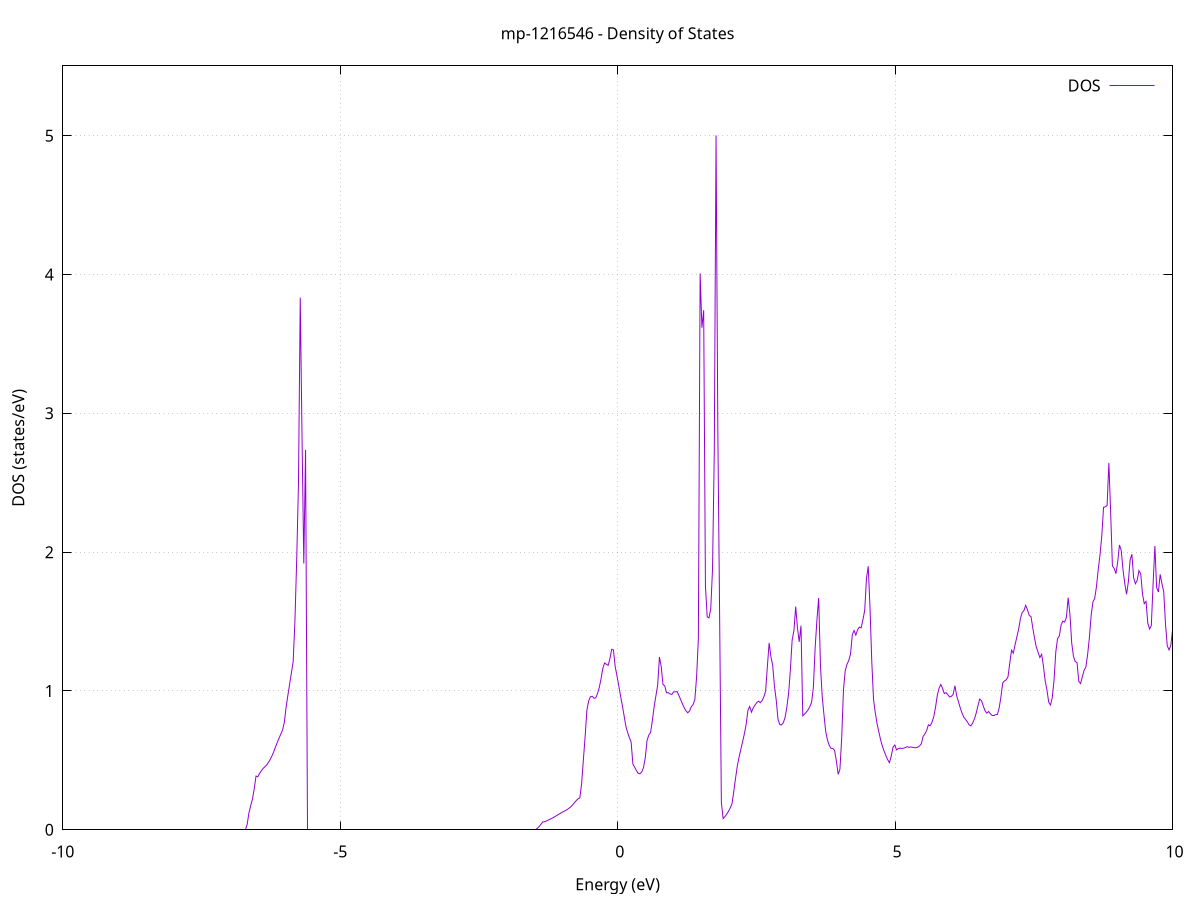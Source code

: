 set title 'mp-1216546 - Density of States'
set xlabel 'Energy (eV)'
set ylabel 'DOS (states/eV)'
set grid
set xrange [-10:10]
set yrange [0:5.503]
set xzeroaxis lt -1
set terminal png size 800,600
set output 'mp-1216546_dos_gnuplot.png'
plot '-' using 1:2 with lines title 'DOS'
-24.949600 0.000000
-24.917800 0.000000
-24.885900 0.000000
-24.854000 0.000000
-24.822100 0.000000
-24.790200 0.000000
-24.758300 0.000000
-24.726400 0.000000
-24.694500 0.000000
-24.662600 0.000000
-24.630800 0.000000
-24.598900 0.000000
-24.567000 0.000000
-24.535100 0.000000
-24.503200 0.000000
-24.471300 0.000000
-24.439400 0.000000
-24.407500 0.000000
-24.375600 0.000000
-24.343700 0.000000
-24.311900 0.000000
-24.280000 0.000000
-24.248100 0.000000
-24.216200 0.000000
-24.184300 0.000000
-24.152400 0.000000
-24.120500 0.000000
-24.088600 0.000000
-24.056700 0.000000
-24.024900 0.000000
-23.993000 0.000000
-23.961100 0.000000
-23.929200 0.000000
-23.897300 0.000000
-23.865400 0.000000
-23.833500 0.000000
-23.801600 0.000000
-23.769700 0.000000
-23.737800 0.000000
-23.706000 0.000000
-23.674100 0.000000
-23.642200 0.000000
-23.610300 0.000000
-23.578400 0.000000
-23.546500 0.000000
-23.514600 0.000000
-23.482700 0.000000
-23.450800 0.000000
-23.419000 0.000000
-23.387100 0.000000
-23.355200 0.000000
-23.323300 0.000000
-23.291400 0.000000
-23.259500 0.000000
-23.227600 0.000000
-23.195700 0.000000
-23.163800 0.000000
-23.131900 0.000000
-23.100100 0.000000
-23.068200 0.000000
-23.036300 0.000000
-23.004400 0.000000
-22.972500 0.000000
-22.940600 0.000000
-22.908700 0.000000
-22.876800 0.000000
-22.844900 0.000000
-22.813100 0.000000
-22.781200 0.000000
-22.749300 0.000000
-22.717400 0.000000
-22.685500 0.000000
-22.653600 0.000000
-22.621700 0.000000
-22.589800 0.000000
-22.557900 0.000000
-22.526000 0.000000
-22.494200 0.000000
-22.462300 0.000000
-22.430400 0.000000
-22.398500 0.000000
-22.366600 0.000000
-22.334700 0.000000
-22.302800 0.000000
-22.270900 0.000000
-22.239000 0.000000
-22.207200 0.000000
-22.175300 0.000000
-22.143400 0.000000
-22.111500 0.000000
-22.079600 0.000000
-22.047700 0.000000
-22.015800 1.313800
-21.983900 6.074300
-21.952000 10.822400
-21.920100 16.029900
-21.888300 7.532800
-21.856400 4.598200
-21.824500 3.439400
-21.792600 3.890700
-21.760700 4.213600
-21.728800 5.696600
-21.696900 9.161100
-21.665000 12.828400
-21.633100 15.102500
-21.601300 9.061700
-21.569400 20.345800
-21.537500 23.112300
-21.505600 21.784000
-21.473700 13.458500
-21.441800 0.000000
-21.409900 0.000000
-21.378000 0.000000
-21.346100 0.000000
-21.314200 0.000000
-21.282400 0.000000
-21.250500 0.000000
-21.218600 0.000000
-21.186700 0.000000
-21.154800 0.000000
-21.122900 0.000000
-21.091000 0.000000
-21.059100 0.000000
-21.027200 0.000000
-20.995400 0.000000
-20.963500 0.000000
-20.931600 0.000000
-20.899700 0.000000
-20.867800 0.000000
-20.835900 0.000000
-20.804000 0.000000
-20.772100 0.000000
-20.740200 0.000000
-20.708300 0.000000
-20.676500 0.000000
-20.644600 0.000000
-20.612700 0.000000
-20.580800 0.000000
-20.548900 0.000000
-20.517000 0.000000
-20.485100 0.000000
-20.453200 0.000000
-20.421300 0.000000
-20.389500 0.000000
-20.357600 0.000000
-20.325700 0.000000
-20.293800 0.000000
-20.261900 0.000000
-20.230000 0.000000
-20.198100 0.000000
-20.166200 0.000000
-20.134300 0.000000
-20.102400 0.000000
-20.070600 0.000000
-20.038700 0.000000
-20.006800 0.000000
-19.974900 0.000000
-19.943000 0.000000
-19.911100 0.000000
-19.879200 0.000000
-19.847300 0.000000
-19.815400 0.000000
-19.783600 0.000000
-19.751700 0.000000
-19.719800 0.000000
-19.687900 0.000000
-19.656000 0.000000
-19.624100 0.000000
-19.592200 0.000000
-19.560300 0.000000
-19.528400 0.000000
-19.496500 0.000000
-19.464700 0.000000
-19.432800 0.000000
-19.400900 0.000000
-19.369000 0.000000
-19.337100 0.000000
-19.305200 0.000000
-19.273300 0.000000
-19.241400 0.000000
-19.209500 0.000000
-19.177700 0.000000
-19.145800 0.000000
-19.113900 0.000000
-19.082000 0.000000
-19.050100 0.000000
-19.018200 0.000000
-18.986300 0.000000
-18.954400 0.000000
-18.922500 0.000000
-18.890600 0.000000
-18.858800 0.000000
-18.826900 0.000000
-18.795000 0.000000
-18.763100 0.000000
-18.731200 0.000000
-18.699300 0.000000
-18.667400 0.000000
-18.635500 0.000000
-18.603600 0.000000
-18.571800 0.000000
-18.539900 0.000000
-18.508000 0.000000
-18.476100 0.000000
-18.444200 0.000000
-18.412300 0.000000
-18.380400 0.000000
-18.348500 0.000000
-18.316600 0.000000
-18.284700 0.000000
-18.252900 0.000000
-18.221000 0.000000
-18.189100 0.000000
-18.157200 0.000000
-18.125300 0.000000
-18.093400 0.000000
-18.061500 0.000000
-18.029600 0.000000
-17.997700 0.000000
-17.965900 0.000000
-17.934000 0.000000
-17.902100 0.000000
-17.870200 0.000000
-17.838300 0.000000
-17.806400 0.000000
-17.774500 0.000000
-17.742600 0.000000
-17.710700 0.000000
-17.678800 0.000000
-17.647000 0.000000
-17.615100 0.000000
-17.583200 0.000000
-17.551300 0.000000
-17.519400 0.000000
-17.487500 0.000000
-17.455600 0.000000
-17.423700 0.000000
-17.391800 0.000000
-17.360000 0.000000
-17.328100 0.000000
-17.296200 0.000000
-17.264300 0.000000
-17.232400 0.000000
-17.200500 0.000000
-17.168600 0.000000
-17.136700 0.000000
-17.104800 0.000000
-17.072900 0.000000
-17.041100 0.000000
-17.009200 0.000000
-16.977300 0.000000
-16.945400 0.000000
-16.913500 0.000000
-16.881600 0.000000
-16.849700 0.000000
-16.817800 0.000000
-16.785900 0.000000
-16.754100 0.000000
-16.722200 0.000000
-16.690300 0.000000
-16.658400 0.000000
-16.626500 0.000000
-16.594600 0.000000
-16.562700 0.000000
-16.530800 0.000000
-16.498900 0.000000
-16.467000 0.000000
-16.435200 0.000000
-16.403300 0.000000
-16.371400 0.000000
-16.339500 0.000000
-16.307600 0.000000
-16.275700 0.000000
-16.243800 0.000000
-16.211900 0.000000
-16.180000 0.000000
-16.148200 0.000000
-16.116300 0.000000
-16.084400 0.000000
-16.052500 0.000000
-16.020600 0.000000
-15.988700 0.000000
-15.956800 0.000000
-15.924900 0.000000
-15.893000 0.000000
-15.861100 0.000000
-15.829300 0.000000
-15.797400 0.000000
-15.765500 0.000000
-15.733600 0.000000
-15.701700 0.000000
-15.669800 0.000000
-15.637900 0.000000
-15.606000 0.000000
-15.574100 0.000000
-15.542300 0.000000
-15.510400 0.000000
-15.478500 0.000000
-15.446600 0.000000
-15.414700 0.000000
-15.382800 0.000000
-15.350900 0.000000
-15.319000 0.000000
-15.287100 0.000000
-15.255200 0.000000
-15.223400 0.000000
-15.191500 0.000000
-15.159600 0.000000
-15.127700 0.000000
-15.095800 0.000000
-15.063900 0.000000
-15.032000 0.000000
-15.000100 0.000000
-14.968200 0.000000
-14.936400 0.000000
-14.904500 0.000000
-14.872600 0.000000
-14.840700 0.000000
-14.808800 0.000000
-14.776900 0.000000
-14.745000 0.000000
-14.713100 0.000000
-14.681200 0.000000
-14.649300 0.000000
-14.617500 0.000000
-14.585600 0.000000
-14.553700 0.000000
-14.521800 0.000000
-14.489900 0.000000
-14.458000 0.000000
-14.426100 0.000000
-14.394200 0.000000
-14.362300 0.000000
-14.330500 0.000000
-14.298600 0.000000
-14.266700 0.000000
-14.234800 0.000000
-14.202900 0.000000
-14.171000 0.000000
-14.139100 0.000000
-14.107200 0.000000
-14.075300 0.000000
-14.043400 0.000000
-14.011600 0.000000
-13.979700 0.000000
-13.947800 0.000000
-13.915900 0.000000
-13.884000 0.000000
-13.852100 0.000000
-13.820200 0.000000
-13.788300 0.000000
-13.756400 0.000000
-13.724600 0.000000
-13.692700 0.000000
-13.660800 0.000000
-13.628900 0.000000
-13.597000 0.000000
-13.565100 0.000000
-13.533200 0.000000
-13.501300 0.000000
-13.469400 0.000000
-13.437500 0.000000
-13.405700 0.000000
-13.373800 0.000000
-13.341900 0.000000
-13.310000 0.000000
-13.278100 0.000000
-13.246200 0.000000
-13.214300 0.000000
-13.182400 0.000000
-13.150500 0.000000
-13.118700 0.000000
-13.086800 0.000000
-13.054900 0.000000
-13.023000 0.000000
-12.991100 0.000000
-12.959200 0.000000
-12.927300 0.000000
-12.895400 0.000000
-12.863500 0.000000
-12.831600 0.000000
-12.799800 0.000000
-12.767900 0.000000
-12.736000 0.000000
-12.704100 0.000000
-12.672200 0.000000
-12.640300 0.000000
-12.608400 0.000000
-12.576500 0.000000
-12.544600 0.000000
-12.512800 0.000000
-12.480900 0.000000
-12.449000 0.000000
-12.417100 0.000000
-12.385200 0.000000
-12.353300 0.000000
-12.321400 0.000000
-12.289500 0.000000
-12.257600 0.000000
-12.225700 0.000000
-12.193900 0.000000
-12.162000 0.000000
-12.130100 0.000000
-12.098200 0.000000
-12.066300 0.000000
-12.034400 0.000000
-12.002500 0.000000
-11.970600 0.000000
-11.938700 0.000000
-11.906900 0.000000
-11.875000 0.000000
-11.843100 0.000000
-11.811200 0.000000
-11.779300 0.000000
-11.747400 0.000000
-11.715500 0.000000
-11.683600 0.000000
-11.651700 0.000000
-11.619800 0.000000
-11.588000 0.000000
-11.556100 0.000000
-11.524200 0.000000
-11.492300 0.000000
-11.460400 0.000000
-11.428500 0.000000
-11.396600 0.000000
-11.364700 0.000000
-11.332800 0.000000
-11.301000 0.000000
-11.269100 0.000000
-11.237200 0.000000
-11.205300 0.000000
-11.173400 0.000000
-11.141500 0.000000
-11.109600 0.000000
-11.077700 0.000000
-11.045800 0.000000
-11.013900 0.000000
-10.982100 0.000000
-10.950200 0.000000
-10.918300 0.000000
-10.886400 0.000000
-10.854500 0.000000
-10.822600 0.000000
-10.790700 0.000000
-10.758800 0.000000
-10.726900 0.000000
-10.695100 0.000000
-10.663200 0.000000
-10.631300 0.000000
-10.599400 0.000000
-10.567500 0.000000
-10.535600 0.000000
-10.503700 0.000000
-10.471800 0.000000
-10.439900 0.000000
-10.408000 0.000000
-10.376200 0.000000
-10.344300 0.000000
-10.312400 0.000000
-10.280500 0.000000
-10.248600 0.000000
-10.216700 0.000000
-10.184800 0.000000
-10.152900 0.000000
-10.121000 0.000000
-10.089200 0.000000
-10.057300 0.000000
-10.025400 0.000000
-9.993500 0.000000
-9.961600 0.000000
-9.929700 0.000000
-9.897800 0.000000
-9.865900 0.000000
-9.834000 0.000000
-9.802100 0.000000
-9.770300 0.000000
-9.738400 0.000000
-9.706500 0.000000
-9.674600 0.000000
-9.642700 0.000000
-9.610800 0.000000
-9.578900 0.000000
-9.547000 0.000000
-9.515100 0.000000
-9.483300 0.000000
-9.451400 0.000000
-9.419500 0.000000
-9.387600 0.000000
-9.355700 0.000000
-9.323800 0.000000
-9.291900 0.000000
-9.260000 0.000000
-9.228100 0.000000
-9.196200 0.000000
-9.164400 0.000000
-9.132500 0.000000
-9.100600 0.000000
-9.068700 0.000000
-9.036800 0.000000
-9.004900 0.000000
-8.973000 0.000000
-8.941100 0.000000
-8.909200 0.000000
-8.877400 0.000000
-8.845500 0.000000
-8.813600 0.000000
-8.781700 0.000000
-8.749800 0.000000
-8.717900 0.000000
-8.686000 0.000000
-8.654100 0.000000
-8.622200 0.000000
-8.590300 0.000000
-8.558500 0.000000
-8.526600 0.000000
-8.494700 0.000000
-8.462800 0.000000
-8.430900 0.000000
-8.399000 0.000000
-8.367100 0.000000
-8.335200 0.000000
-8.303300 0.000000
-8.271500 0.000000
-8.239600 0.000000
-8.207700 0.000000
-8.175800 0.000000
-8.143900 0.000000
-8.112000 0.000000
-8.080100 0.000000
-8.048200 0.000000
-8.016300 0.000000
-7.984400 0.000000
-7.952600 0.000000
-7.920700 0.000000
-7.888800 0.000000
-7.856900 0.000000
-7.825000 0.000000
-7.793100 0.000000
-7.761200 0.000000
-7.729300 0.000000
-7.697400 0.000000
-7.665600 0.000000
-7.633700 0.000000
-7.601800 0.000000
-7.569900 0.000000
-7.538000 0.000000
-7.506100 0.000000
-7.474200 0.000000
-7.442300 0.000000
-7.410400 0.000000
-7.378500 0.000000
-7.346700 0.000000
-7.314800 0.000000
-7.282900 0.000000
-7.251000 0.000000
-7.219100 0.000000
-7.187200 0.000000
-7.155300 0.000000
-7.123400 0.000000
-7.091500 0.000000
-7.059700 0.000000
-7.027800 0.000000
-6.995900 0.000000
-6.964000 0.000000
-6.932100 0.000000
-6.900200 0.000000
-6.868300 0.000000
-6.836400 0.000000
-6.804500 0.000000
-6.772600 0.000000
-6.740800 0.000000
-6.708900 0.000000
-6.677000 0.038800
-6.645100 0.121200
-6.613200 0.174500
-6.581300 0.221700
-6.549400 0.296700
-6.517500 0.387200
-6.485600 0.381500
-6.453800 0.406100
-6.421900 0.425000
-6.390000 0.442000
-6.358100 0.454000
-6.326200 0.466100
-6.294300 0.485400
-6.262400 0.505700
-6.230500 0.532100
-6.198600 0.561900
-6.166700 0.596600
-6.134900 0.628700
-6.103000 0.659400
-6.071100 0.688800
-6.039200 0.718100
-6.007300 0.773100
-5.975400 0.882900
-5.943500 0.968300
-5.911600 1.049900
-5.879700 1.130800
-5.847900 1.211600
-5.816000 1.507300
-5.784100 1.949700
-5.752200 2.497700
-5.720300 3.833500
-5.688400 2.833300
-5.656500 1.918400
-5.624600 2.736100
-5.592700 0.000000
-5.560800 0.000000
-5.529000 0.000000
-5.497100 0.000000
-5.465200 0.000000
-5.433300 0.000000
-5.401400 0.000000
-5.369500 0.000000
-5.337600 0.000000
-5.305700 0.000000
-5.273800 0.000000
-5.242000 0.000000
-5.210100 0.000000
-5.178200 0.000000
-5.146300 0.000000
-5.114400 0.000000
-5.082500 0.000000
-5.050600 0.000000
-5.018700 0.000000
-4.986800 0.000000
-4.954900 0.000000
-4.923100 0.000000
-4.891200 0.000000
-4.859300 0.000000
-4.827400 0.000000
-4.795500 0.000000
-4.763600 0.000000
-4.731700 0.000000
-4.699800 0.000000
-4.667900 0.000000
-4.636100 0.000000
-4.604200 0.000000
-4.572300 0.000000
-4.540400 0.000000
-4.508500 0.000000
-4.476600 0.000000
-4.444700 0.000000
-4.412800 0.000000
-4.380900 0.000000
-4.349000 0.000000
-4.317200 0.000000
-4.285300 0.000000
-4.253400 0.000000
-4.221500 0.000000
-4.189600 0.000000
-4.157700 0.000000
-4.125800 0.000000
-4.093900 0.000000
-4.062000 0.000000
-4.030200 0.000000
-3.998300 0.000000
-3.966400 0.000000
-3.934500 0.000000
-3.902600 0.000000
-3.870700 0.000000
-3.838800 0.000000
-3.806900 0.000000
-3.775000 0.000000
-3.743100 0.000000
-3.711300 0.000000
-3.679400 0.000000
-3.647500 0.000000
-3.615600 0.000000
-3.583700 0.000000
-3.551800 0.000000
-3.519900 0.000000
-3.488000 0.000000
-3.456100 0.000000
-3.424300 0.000000
-3.392400 0.000000
-3.360500 0.000000
-3.328600 0.000000
-3.296700 0.000000
-3.264800 0.000000
-3.232900 0.000000
-3.201000 0.000000
-3.169100 0.000000
-3.137200 0.000000
-3.105400 0.000000
-3.073500 0.000000
-3.041600 0.000000
-3.009700 0.000000
-2.977800 0.000000
-2.945900 0.000000
-2.914000 0.000000
-2.882100 0.000000
-2.850200 0.000000
-2.818400 0.000000
-2.786500 0.000000
-2.754600 0.000000
-2.722700 0.000000
-2.690800 0.000000
-2.658900 0.000000
-2.627000 0.000000
-2.595100 0.000000
-2.563200 0.000000
-2.531300 0.000000
-2.499500 0.000000
-2.467600 0.000000
-2.435700 0.000000
-2.403800 0.000000
-2.371900 0.000000
-2.340000 0.000000
-2.308100 0.000000
-2.276200 0.000000
-2.244300 0.000000
-2.212500 0.000000
-2.180600 0.000000
-2.148700 0.000000
-2.116800 0.000000
-2.084900 0.000000
-2.053000 0.000000
-2.021100 0.000000
-1.989200 0.000000
-1.957300 0.000000
-1.925400 0.000000
-1.893600 0.000000
-1.861700 0.000000
-1.829800 0.000000
-1.797900 0.000000
-1.766000 0.000000
-1.734100 0.000000
-1.702200 0.000000
-1.670300 0.000000
-1.638400 0.000000
-1.606600 0.000000
-1.574700 0.000000
-1.542800 0.000000
-1.510900 0.000000
-1.479000 0.001900
-1.447100 0.010500
-1.415200 0.023300
-1.383300 0.038900
-1.351400 0.056200
-1.319500 0.057900
-1.287700 0.062400
-1.255800 0.068700
-1.223900 0.074800
-1.192000 0.081200
-1.160100 0.088300
-1.128200 0.095600
-1.096300 0.103300
-1.064400 0.111000
-1.032500 0.118800
-1.000700 0.125900
-0.968800 0.132500
-0.936900 0.139200
-0.905000 0.147000
-0.873100 0.156500
-0.841200 0.167100
-0.809300 0.180400
-0.777400 0.195900
-0.745500 0.210700
-0.713600 0.222600
-0.681800 0.229800
-0.649900 0.330000
-0.618000 0.502600
-0.586100 0.670700
-0.554200 0.861600
-0.522300 0.928400
-0.490400 0.958200
-0.458500 0.961500
-0.426600 0.947300
-0.394800 0.949900
-0.362900 0.981100
-0.331000 1.025600
-0.299100 1.087700
-0.267200 1.163100
-0.235300 1.201600
-0.203400 1.192100
-0.171500 1.184200
-0.139600 1.231900
-0.107700 1.299700
-0.075900 1.295800
-0.044000 1.175500
-0.012100 1.108700
0.019800 1.038200
0.051700 0.965700
0.083600 0.897700
0.115500 0.823300
0.147400 0.747500
0.179300 0.700900
0.211100 0.664200
0.243000 0.631500
0.274900 0.472100
0.306800 0.450600
0.338700 0.426500
0.370600 0.405500
0.402500 0.404000
0.434400 0.417700
0.466300 0.448300
0.498200 0.520100
0.530000 0.644200
0.561900 0.682700
0.593800 0.701200
0.625700 0.786900
0.657600 0.885600
0.689500 0.964400
0.721400 1.042300
0.753300 1.244500
0.785200 1.175800
0.817000 1.045500
0.848900 1.036900
0.880800 0.986100
0.912700 0.987800
0.944600 0.978500
0.976500 0.974700
1.008400 0.993600
1.040300 0.993700
1.072200 0.995900
1.104100 0.966300
1.135900 0.937700
1.167800 0.907100
1.199700 0.879100
1.231600 0.856600
1.263500 0.842800
1.295400 0.854900
1.327300 0.887000
1.359200 0.901500
1.391100 0.938000
1.422900 1.100500
1.454800 1.377500
1.486700 4.008100
1.518600 3.616500
1.550500 3.742900
1.582400 1.754300
1.614300 1.533700
1.646200 1.527200
1.678100 1.592400
1.710000 1.876500
1.741800 2.720800
1.773700 5.002300
1.805600 2.880500
1.837500 1.565300
1.869400 0.196400
1.901300 0.080600
1.933200 0.095000
1.965100 0.112000
1.997000 0.132800
2.028800 0.157300
2.060700 0.186800
2.092600 0.274200
2.124500 0.370000
2.156400 0.458200
2.188300 0.523900
2.220200 0.579500
2.252100 0.634200
2.284000 0.691500
2.315900 0.758900
2.347700 0.859600
2.379600 0.888300
2.411500 0.847200
2.443400 0.878200
2.475300 0.898100
2.507200 0.916200
2.539100 0.926600
2.571000 0.914700
2.602900 0.930100
2.634700 0.956300
2.666600 0.999000
2.698500 1.176500
2.730400 1.346100
2.762300 1.247100
2.794200 1.185600
2.826100 1.034700
2.858000 0.934600
2.889900 0.797100
2.921800 0.757400
2.953600 0.755300
2.985500 0.771100
3.017400 0.809000
3.049300 0.882900
3.081200 0.982200
3.113100 1.152400
3.145000 1.367600
3.176900 1.433800
3.208800 1.607500
3.240600 1.455600
3.272500 1.354200
3.304400 1.470100
3.336300 0.821300
3.368200 0.833500
3.400100 0.847200
3.432000 0.863800
3.463900 0.888000
3.495800 0.918600
3.527700 1.026700
3.559500 1.309800
3.591400 1.510100
3.623300 1.669600
3.655200 1.183600
3.687100 0.959000
3.719000 0.826000
3.750900 0.705700
3.782800 0.643400
3.814700 0.606800
3.846500 0.586700
3.878400 0.586100
3.910300 0.571600
3.942200 0.495000
3.974100 0.400000
4.006000 0.435900
4.037900 0.659800
4.069800 1.007900
4.101700 1.146000
4.133600 1.191800
4.165400 1.219900
4.197300 1.266400
4.229200 1.405700
4.261100 1.435700
4.293000 1.402300
4.324900 1.441500
4.356800 1.460600
4.388700 1.454700
4.420600 1.513300
4.452400 1.578800
4.484300 1.808400
4.516200 1.898500
4.548100 1.600900
4.580000 1.214200
4.611900 0.938000
4.643800 0.842600
4.675700 0.763900
4.707600 0.704700
4.739500 0.647700
4.771300 0.601600
4.803200 0.565900
4.835100 0.533100
4.867000 0.504700
4.898900 0.483300
4.930800 0.530900
4.962700 0.594300
4.994600 0.610300
5.026500 0.575500
5.058300 0.584800
5.090200 0.587800
5.122100 0.586300
5.154000 0.587600
5.185900 0.592600
5.217800 0.598800
5.249700 0.593900
5.281600 0.596800
5.313500 0.594500
5.345400 0.590700
5.377200 0.591400
5.409100 0.595300
5.441000 0.603800
5.472900 0.619200
5.504800 0.672300
5.536700 0.689900
5.568600 0.714600
5.600500 0.756000
5.632400 0.750000
5.664200 0.773600
5.696100 0.812600
5.728000 0.879200
5.759900 0.966100
5.791800 1.017800
5.823700 1.047000
5.855600 1.019000
5.887500 0.981300
5.919400 0.987600
5.951300 0.972900
5.983100 0.956400
6.015000 0.961100
6.046900 0.976100
6.078800 1.037500
6.110700 0.964200
6.142600 0.922400
6.174500 0.878500
6.206400 0.840400
6.238300 0.811500
6.270100 0.795000
6.302000 0.777700
6.333900 0.756300
6.365800 0.748300
6.397700 0.768900
6.429600 0.798100
6.461500 0.839400
6.493400 0.892800
6.525300 0.941800
6.557200 0.930100
6.589000 0.893300
6.620900 0.857700
6.652800 0.839900
6.684700 0.852300
6.716600 0.836200
6.748500 0.823600
6.780400 0.822800
6.812300 0.829100
6.844200 0.831500
6.876000 0.877400
6.907900 0.957500
6.939800 1.058100
6.971700 1.072000
7.003600 1.080300
7.035500 1.102600
7.067400 1.201000
7.099300 1.293700
7.131200 1.272400
7.163100 1.333100
7.194900 1.389000
7.226800 1.444200
7.258700 1.520500
7.290600 1.565100
7.322500 1.579200
7.354400 1.616300
7.386300 1.584400
7.418200 1.544200
7.450100 1.535100
7.481900 1.454400
7.513800 1.379800
7.545700 1.316100
7.577600 1.277700
7.609500 1.240900
7.641400 1.263700
7.673300 1.180800
7.705200 1.073200
7.737100 1.007100
7.769000 0.919500
7.800800 0.898400
7.832700 0.951500
7.864600 1.075900
7.896500 1.280600
7.928400 1.377200
7.960300 1.395900
7.992200 1.475400
8.024100 1.503300
8.056000 1.496600
8.087800 1.530400
8.119700 1.671500
8.151600 1.552300
8.183500 1.344800
8.215400 1.249100
8.247300 1.211800
8.279200 1.205200
8.311100 1.068800
8.343000 1.053100
8.374900 1.101600
8.406700 1.148700
8.438600 1.172600
8.470500 1.263000
8.502400 1.385500
8.534300 1.546300
8.566200 1.641600
8.598100 1.667000
8.630000 1.752600
8.661900 1.876500
8.693700 1.980500
8.725600 2.118200
8.757500 2.323100
8.789400 2.326500
8.821300 2.337000
8.853200 2.642800
8.885100 2.290000
8.917000 1.900900
8.948900 1.882500
8.980800 1.845300
9.012600 1.930800
9.044500 2.051500
9.076400 2.011600
9.108300 1.871300
9.140200 1.773200
9.172100 1.696700
9.204000 1.784900
9.235900 1.943300
9.267800 1.985200
9.299600 1.814800
9.331500 1.772400
9.363400 1.796300
9.395300 1.866700
9.427200 1.843700
9.459100 1.698900
9.491000 1.628800
9.522900 1.645100
9.554800 1.488200
9.586700 1.445800
9.618500 1.471500
9.650400 1.771100
9.682300 2.044500
9.714200 1.745000
9.746100 1.712900
9.778000 1.839900
9.809900 1.772000
9.841800 1.715000
9.873700 1.482300
9.905500 1.326100
9.937400 1.295600
9.969300 1.327700
10.001200 1.441600
10.033100 1.420500
10.065000 1.355900
10.096900 1.298200
10.128800 1.400400
10.160700 1.433200
10.192600 1.447600
10.224400 1.482800
10.256300 1.664300
10.288200 1.871300
10.320100 2.117400
10.352000 2.586100
10.383900 1.945100
10.415800 2.047900
10.447700 1.483200
10.479600 1.467900
10.511400 1.547800
10.543300 1.643500
10.575200 1.658400
10.607100 1.611300
10.639000 1.503900
10.670900 1.413600
10.702800 1.345200
10.734700 1.270800
10.766600 1.238900
10.798500 1.329900
10.830300 1.518600
10.862200 1.580300
10.894100 1.790700
10.926000 1.759800
10.957900 1.694600
10.989800 1.731900
11.021700 1.628000
11.053600 1.565500
11.085500 1.549900
11.117300 1.553700
11.149200 1.619500
11.181100 1.689400
11.213000 1.740000
11.244900 1.754800
11.276800 1.725800
11.308700 1.657500
11.340600 1.796600
11.372500 1.550400
11.404400 1.446800
11.436200 1.332100
11.468100 1.257500
11.500000 1.250400
11.531900 1.257600
11.563800 1.252800
11.595700 1.321800
11.627600 1.257800
11.659500 1.291400
11.691400 1.278900
11.723200 1.247900
11.755100 1.251600
11.787000 1.303700
11.818900 1.265400
11.850800 1.162100
11.882700 1.000200
11.914600 0.792000
11.946500 0.665800
11.978400 0.573000
12.010300 0.498500
12.042100 0.441100
12.074000 0.402600
12.105900 0.389800
12.137800 0.382200
12.169700 0.383000
12.201600 0.403200
12.233500 0.442400
12.265400 0.505700
12.297300 0.587000
12.329100 0.688000
12.361000 0.801400
12.392900 0.922000
12.424800 0.969200
12.456700 0.963000
12.488600 0.968700
12.520500 0.949700
12.552400 0.920200
12.584300 0.925300
12.616200 0.922300
12.648000 0.920100
12.679900 0.919600
12.711800 0.915200
12.743700 0.927500
12.775600 0.928800
12.807500 0.872100
12.839400 0.816500
12.871300 0.765500
12.903200 0.723700
12.935000 0.695100
12.966900 0.662900
12.998800 0.626400
13.030700 0.578400
13.062600 0.574800
13.094500 0.499300
13.126400 0.439100
13.158300 0.395000
13.190200 0.319900
13.222100 0.284600
13.253900 0.253700
13.285800 0.240400
13.317700 0.218800
13.349600 0.198300
13.381500 0.178300
13.413400 0.158800
13.445300 0.139700
13.477200 0.121100
13.509100 0.106100
13.540900 0.097300
13.572800 0.092000
13.604700 0.088300
13.636600 0.091100
13.668500 0.105700
13.700400 0.120500
13.732300 0.138200
13.764200 0.153800
13.796100 0.179200
13.828000 0.287600
13.859800 0.342400
13.891700 0.439200
13.923600 0.462800
13.955500 0.531200
13.987400 0.614500
14.019300 0.660200
14.051200 0.731400
14.083100 0.815900
14.115000 0.888400
14.146800 0.970900
14.178700 1.077100
14.210600 1.369800
14.242500 1.373900
14.274400 1.433400
14.306300 1.574600
14.338200 1.415500
14.370100 1.289900
14.402000 1.245300
14.433900 1.205100
14.465700 1.150000
14.497600 1.102600
14.529500 0.924400
14.561400 0.790500
14.593300 0.709200
14.625200 0.640400
14.657100 0.590800
14.689000 0.583900
14.720900 0.642300
14.752700 0.782400
14.784600 0.919500
14.816500 0.978800
14.848400 1.020400
14.880300 1.118000
14.912200 1.236300
14.944100 1.277100
14.976000 1.311000
15.007900 1.331600
15.039800 1.355300
15.071600 1.423900
15.103500 1.451200
15.135400 1.521700
15.167300 1.627300
15.199200 1.729200
15.231100 1.806600
15.263000 1.583000
15.294900 1.351300
15.326800 1.259500
15.358600 1.143900
15.390500 1.099800
15.422400 1.017400
15.454300 0.944900
15.486200 1.014100
15.518100 0.971800
15.550000 0.962000
15.581900 0.946900
15.613800 0.968000
15.645700 0.971700
15.677500 0.980100
15.709400 1.013600
15.741300 0.987800
15.773200 0.957400
15.805100 0.960300
15.837000 0.949000
15.868900 0.962300
15.900800 0.948700
15.932700 0.997400
15.964500 1.010900
15.996400 1.067900
16.028300 1.135000
16.060200 1.167300
16.092100 1.329000
16.124000 1.347900
16.155900 1.461400
16.187800 1.556300
16.219700 1.773300
16.251600 1.606700
16.283400 1.566100
16.315300 1.460500
16.347200 1.349400
16.379100 1.302700
16.411000 1.256400
16.442900 1.227400
16.474800 1.216200
16.506700 1.180500
16.538600 1.185100
16.570400 1.206900
16.602300 1.221100
16.634200 1.202000
16.666100 1.213700
16.698000 1.193500
16.729900 1.196700
16.761800 1.209200
16.793700 1.199700
16.825600 1.221800
16.857500 1.214800
16.889300 1.102300
16.921200 1.001500
16.953100 0.913200
16.985000 0.885400
17.016900 0.901600
17.048800 0.929700
17.080700 0.966600
17.112600 0.977000
17.144500 0.982900
17.176400 0.991400
17.208200 0.982300
17.240100 1.013500
17.272000 1.043900
17.303900 1.141400
17.335800 1.234500
17.367700 1.311500
17.399600 1.406800
17.431500 1.490700
17.463400 1.408900
17.495200 1.332200
17.527100 1.346700
17.559000 1.323800
17.590900 1.261200
17.622800 1.247700
17.654700 1.231500
17.686600 1.136300
17.718500 1.087600
17.750400 1.060900
17.782300 1.016500
17.814100 0.990700
17.846000 0.959600
17.877900 0.964500
17.909800 1.004200
17.941700 1.086600
17.973600 1.373000
18.005500 1.766300
18.037400 1.483200
18.069300 1.406400
18.101100 1.402100
18.133000 1.395000
18.164900 1.388200
18.196800 1.351500
18.228700 1.230300
18.260600 1.171400
18.292500 1.100200
18.324400 1.059100
18.356300 1.022000
18.388200 1.019500
18.420000 1.023500
18.451900 0.973100
18.483800 0.873500
18.515700 0.770800
18.547600 0.724700
18.579500 0.683300
18.611400 0.664400
18.643300 0.615200
18.675200 0.577500
18.707000 0.553300
18.738900 0.531400
18.770800 0.519800
18.802700 0.499300
18.834600 0.452900
18.866500 0.393500
18.898400 0.356000
18.930300 0.339200
18.962200 0.330000
18.994100 0.324900
19.025900 0.322900
19.057800 0.324000
19.089700 0.328300
19.121600 0.332900
19.153500 0.339500
19.185400 0.348800
19.217300 0.361900
19.249200 0.376100
19.281100 0.391400
19.312900 0.407900
19.344800 0.427800
19.376700 0.452100
19.408600 0.504200
19.440500 0.604000
19.472400 0.711800
19.504300 0.655600
19.536200 0.684300
19.568100 0.700100
19.600000 0.674200
19.631800 0.625100
19.663700 0.611300
19.695600 0.609400
19.727500 0.641200
19.759400 0.627100
19.791300 0.644900
19.823200 0.665300
19.855100 0.693500
19.887000 0.735200
19.918800 0.787000
19.950700 0.842900
19.982600 0.891500
20.014500 0.929300
20.046400 0.958800
20.078300 0.975000
20.110200 1.003700
20.142100 0.995900
20.174000 0.980700
20.205900 0.972000
20.237700 0.972300
20.269600 0.975000
20.301500 1.002000
20.333400 0.955900
20.365300 0.982700
20.397200 1.037000
20.429100 1.108800
20.461000 1.201400
20.492900 1.337000
20.524700 1.477300
20.556600 1.589200
20.588500 1.658100
20.620400 1.699400
20.652300 1.713200
20.684200 1.684600
20.716100 1.666500
20.748000 1.652800
20.779900 1.585600
20.811800 1.568400
20.843600 1.622700
20.875500 1.926500
20.907400 1.851400
20.939300 1.823200
20.971200 1.686600
21.003100 1.555300
21.035000 1.421300
21.066900 1.308900
21.098800 1.251500
21.130600 1.234900
21.162500 1.198100
21.194400 1.186300
21.226300 1.184100
21.258200 1.134100
21.290100 1.122600
21.322000 1.115700
21.353900 1.119800
21.385800 1.111400
21.417700 1.058200
21.449500 1.013400
21.481400 0.988400
21.513300 0.979100
21.545200 0.982300
21.577100 0.986200
21.609000 0.999900
21.640900 1.053100
21.672800 1.124800
21.704700 1.160000
21.736500 1.223300
21.768400 1.298600
21.800300 1.360300
21.832200 1.422200
21.864100 1.538700
21.896000 1.604600
21.927900 1.791900
21.959800 1.752200
21.991700 1.545100
22.023600 1.350600
22.055400 1.178900
22.087300 1.002000
22.119200 0.914200
22.151100 0.875200
22.183000 0.955300
22.214900 1.030100
22.246800 1.220700
22.278700 1.338200
22.310600 1.387300
22.342400 1.384200
22.374300 1.288300
22.406200 1.306200
22.438100 1.302300
22.470000 1.275500
22.501900 1.271600
22.533800 1.208300
22.565700 1.128800
22.597600 1.046500
22.629500 1.015100
22.661300 0.960800
22.693200 0.902300
22.725100 0.887600
22.757000 0.978300
22.788900 0.971900
22.820800 1.024100
22.852700 1.065400
22.884600 1.108000
22.916500 1.145100
22.948300 1.175700
22.980200 1.081100
23.012100 0.994200
23.044000 1.014500
23.075900 1.050800
23.107800 1.083800
23.139700 1.101500
23.171600 1.096500
23.203500 1.092100
23.235400 1.108000
23.267200 1.147200
23.299100 1.164300
23.331000 1.149700
23.362900 1.127700
23.394800 1.108400
23.426700 1.162600
23.458600 1.109400
23.490500 1.038900
23.522400 1.013000
23.554200 0.985100
23.586100 1.005500
23.618000 1.053800
23.649900 1.130700
23.681800 1.209100
23.713700 1.292700
23.745600 1.391300
23.777500 1.498900
23.809400 1.603200
23.841300 1.538100
23.873100 1.520700
23.905000 1.513600
23.936900 1.432600
23.968800 1.305300
24.000700 1.274200
24.032600 1.261400
24.064500 1.254600
24.096400 1.222900
24.128300 1.211000
24.160100 1.156200
24.192000 1.081700
24.223900 1.064700
24.255800 1.045100
24.287700 1.031700
24.319600 1.016200
24.351500 1.018500
24.383400 1.058400
24.415300 1.246100
24.447200 1.509400
24.479000 1.630800
24.510900 1.564800
24.542800 1.489200
24.574700 1.470000
24.606600 1.362700
24.638500 1.339500
24.670400 1.351900
24.702300 1.219800
24.734200 1.198900
24.766000 1.164100
24.797900 1.196600
24.829800 1.100600
24.861700 1.018800
24.893600 0.968600
24.925500 0.940200
24.957400 0.916400
24.989300 0.900100
25.021200 0.905900
25.053100 1.008300
25.084900 1.241400
25.116800 1.307700
25.148700 1.253900
25.180600 1.247200
25.212500 1.305000
25.244400 1.376600
25.276300 1.415500
25.308200 1.412600
25.340100 1.391400
25.371900 1.254700
25.403800 1.083500
25.435700 0.957600
25.467600 0.857800
25.499500 0.783700
25.531400 0.706200
25.563300 0.622200
25.595200 0.548700
25.627100 0.498300
25.659000 0.471300
25.690800 0.482000
25.722700 0.514700
25.754600 0.558000
25.786500 0.629000
25.818400 0.721900
25.850300 0.888500
25.882200 0.893500
25.914100 0.911000
25.946000 0.944600
25.977800 0.986900
26.009700 1.027600
26.041600 1.191300
26.073500 1.330400
26.105400 1.432500
26.137300 1.433800
26.169200 1.384500
26.201100 1.358200
26.233000 1.255500
26.264900 1.156200
26.296700 1.083400
26.328600 1.021900
26.360500 0.958400
26.392400 0.906300
26.424300 0.872400
26.456200 0.852200
26.488100 0.843200
26.520000 0.842400
26.551900 0.857000
26.583700 0.845600
26.615600 0.833300
26.647500 0.831200
26.679400 0.853000
26.711300 0.889000
26.743200 0.969400
26.775100 1.016800
26.807000 1.060700
26.838900 1.098300
26.870800 1.143600
26.902600 1.245800
26.934500 1.378200
26.966400 1.513800
26.998300 1.602700
27.030200 1.675300
27.062100 1.721800
27.094000 1.759300
27.125900 1.816400
27.157800 2.028000
27.189600 1.930000
27.221500 1.730200
27.253400 1.572200
27.285300 1.605800
27.317200 1.583100
27.349100 1.301400
27.381000 1.187200
27.412900 1.107800
27.444800 1.061400
27.476700 1.037100
27.508500 0.996800
27.540400 1.012900
27.572300 1.064900
27.604200 1.101300
27.636100 1.165000
27.668000 1.268700
27.699900 1.335400
27.731800 1.445500
27.763700 1.573400
27.795500 1.700300
27.827400 1.864200
27.859300 1.817000
27.891200 1.764300
27.923100 1.670900
27.955000 1.749500
27.986900 1.850700
28.018800 1.595200
28.050700 1.484700
28.082600 1.329200
28.114400 1.237800
28.146300 1.146100
28.178200 1.072000
28.210100 1.029000
28.242000 1.026000
28.273900 1.057800
28.305800 1.125400
28.337700 1.208100
28.369600 1.326000
28.401400 1.436200
28.433300 1.367500
28.465200 1.390500
28.497100 1.427600
28.529000 1.472200
28.560900 1.521400
28.592800 1.656100
28.624700 1.792600
28.656600 1.927900
28.688500 2.016900
28.720300 2.104600
28.752200 2.164000
28.784100 2.101500
28.816000 2.008800
28.847900 1.811700
28.879800 1.736000
28.911700 1.626400
28.943600 1.591700
28.975500 1.590000
29.007300 1.660700
29.039200 1.657900
29.071100 1.628300
29.103000 1.637100
29.134900 1.614000
29.166800 1.578600
29.198700 1.569100
29.230600 1.597100
29.262500 1.502500
29.294400 1.486100
29.326200 1.459800
29.358100 1.440600
29.390000 1.440900
29.421900 1.661100
29.453800 1.414600
29.485700 1.330000
29.517600 1.264500
29.549500 1.261800
29.581400 1.212200
29.613200 1.174100
29.645100 1.143500
29.677000 1.144500
29.708900 1.147400
29.740800 1.069600
29.772700 1.129000
29.804600 1.190700
29.836500 1.258800
29.868400 1.346700
29.900300 1.435900
29.932100 1.452000
29.964000 1.521800
29.995900 1.648400
30.027800 1.789700
30.059700 1.932500
30.091600 2.009700
30.123500 1.927500
30.155400 1.740000
30.187300 1.589700
30.219100 1.436200
30.251000 1.364500
30.282900 1.368500
30.314800 1.452200
30.346700 1.406200
30.378600 1.365000
30.410500 1.341800
30.442400 1.389700
30.474300 1.385800
30.506200 1.383100
30.538000 1.384400
30.569900 1.334700
30.601800 1.296500
30.633700 1.306000
30.665600 1.385800
30.697500 1.355300
30.729400 1.319500
30.761300 1.308200
30.793200 1.274000
30.825000 1.243300
30.856900 1.247300
30.888800 1.269500
30.920700 1.318600
30.952600 1.409400
30.984500 1.475600
31.016400 1.574700
31.048300 1.607500
31.080200 1.591200
31.112100 1.491200
31.143900 1.427800
31.175800 1.387000
31.207700 1.372000
31.239600 1.370700
31.271500 1.351300
31.303400 1.355100
31.335300 1.329800
31.367200 1.300500
31.399100 1.217500
31.430900 1.120200
31.462800 1.056700
31.494700 1.019000
31.526600 0.981200
31.558500 0.948200
31.590400 0.920600
31.622300 0.909700
31.654200 0.914600
31.686100 0.903700
31.718000 0.856600
31.749800 0.828400
31.781700 0.820100
31.813600 0.822000
31.845500 0.839900
31.877400 0.886400
31.909300 0.985400
31.941200 1.061100
31.973100 1.088900
32.005000 1.160700
32.036800 1.231800
32.068700 1.228900
32.100600 1.236700
32.132500 1.239800
32.164400 1.182300
32.196300 1.138900
32.228200 1.128800
32.260100 1.126600
32.292000 1.117600
32.323900 1.106600
32.355700 1.106800
32.387600 1.080200
32.419500 1.072700
32.451400 1.075500
32.483300 1.057400
32.515200 1.069400
32.547100 1.137700
32.579000 1.142500
32.610900 1.099400
32.642700 1.087300
32.674600 1.101200
32.706500 1.145300
32.738400 1.162600
32.770300 1.163600
32.802200 1.210000
32.834100 1.262700
32.866000 1.253400
32.897900 1.239200
32.929800 1.284600
32.961600 1.250900
32.993500 1.186900
33.025400 1.184700
33.057300 1.181400
33.089200 1.156200
33.121100 1.183700
33.153000 1.164900
33.184900 1.160000
33.216800 1.168100
33.248600 1.186200
33.280500 1.225000
33.312400 1.377200
33.344300 1.342700
33.376200 1.415600
33.408100 1.553600
33.440000 1.676000
33.471900 1.703300
33.503800 1.781500
33.535700 1.871000
33.567500 1.832600
33.599400 1.863700
33.631300 1.745800
33.663200 1.689900
33.695100 1.686800
33.727000 1.690700
33.758900 1.707900
33.790800 1.774000
33.822700 1.798200
33.854500 1.807000
33.886400 1.739600
33.918300 1.634300
33.950200 1.553900
33.982100 1.530100
34.014000 1.482200
34.045900 1.472100
34.077800 1.428400
34.109700 1.410600
34.141600 1.242900
34.173400 1.126000
34.205300 1.050100
34.237200 1.002300
34.269100 0.974400
34.301000 0.957900
34.332900 0.946000
34.364800 0.938200
34.396700 0.939000
34.428600 0.934100
34.460400 0.921600
34.492300 0.899400
34.524200 0.863200
34.556100 0.825100
34.588000 0.789900
34.619900 0.758600
34.651800 0.745200
34.683700 0.728500
34.715600 0.713800
34.747500 0.705400
34.779300 0.704100
34.811200 0.718800
34.843100 0.729600
34.875000 0.727600
34.906900 0.696900
34.938800 0.615000
34.970700 0.531000
35.002600 0.486800
35.034500 0.460600
35.066300 0.432100
35.098200 0.410300
35.130100 0.410800
35.162000 0.411700
35.193900 0.406100
35.225800 0.385500
35.257700 0.332300
35.289600 0.281900
35.321500 0.240500
35.353400 0.203600
35.385200 0.172300
35.417100 0.139500
35.449000 0.101100
35.480900 0.068600
35.512800 0.042100
35.544700 0.023100
35.576600 0.018400
35.608500 0.014500
35.640400 0.011000
35.672200 0.008100
35.704100 0.005800
35.736000 0.004100
35.767900 0.002900
35.799800 0.001900
35.831700 0.001100
35.863600 0.000500
35.895500 0.000100
35.927400 0.000000
35.959300 0.000000
35.991100 0.000000
36.023000 0.000000
36.054900 0.000000
36.086800 0.000000
36.118700 0.000000
36.150600 0.000000
36.182500 0.000000
36.214400 0.000000
36.246300 0.000000
36.278100 0.000000
36.310000 0.000000
36.341900 0.000000
36.373800 0.000000
36.405700 0.000000
36.437600 0.000000
36.469500 0.000000
36.501400 0.000000
36.533300 0.000000
36.565200 0.000000
36.597000 0.000000
36.628900 0.000000
36.660800 0.000000
36.692700 0.000000
36.724600 0.000000
36.756500 0.000000
36.788400 0.000000
36.820300 0.000000
36.852200 0.000000
36.884000 0.000000
36.915900 0.000000
36.947800 0.000000
36.979700 0.000000
37.011600 0.000000
37.043500 0.000000
37.075400 0.000000
37.107300 0.000000
37.139200 0.000000
37.171100 0.000000
37.202900 0.000000
37.234800 0.000000
37.266700 0.000000
37.298600 0.000000
37.330500 0.000000
37.362400 0.000000
37.394300 0.000000
37.426200 0.000000
37.458100 0.000000
37.489900 0.000000
37.521800 0.000000
37.553700 0.000000
37.585600 0.000000
37.617500 0.000000
37.649400 0.000000
37.681300 0.000000
37.713200 0.000000
37.745100 0.000000
37.777000 0.000000
37.808800 0.000000
37.840700 0.000000
37.872600 0.000000
37.904500 0.000000
37.936400 0.000000
37.968300 0.000000
38.000200 0.000000
38.032100 0.000000
38.064000 0.000000
38.095800 0.000000
38.127700 0.000000
38.159600 0.000000
38.191500 0.000000
38.223400 0.000000
38.255300 0.000000
38.287200 0.000000
38.319100 0.000000
38.351000 0.000000
38.382900 0.000000
38.414700 0.000000
38.446600 0.000000
38.478500 0.000000
38.510400 0.000000
38.542300 0.000000
38.574200 0.000000
38.606100 0.000000
38.638000 0.000000
38.669900 0.000000
38.701700 0.000000
38.733600 0.000000
38.765500 0.000000
38.797400 0.000000
38.829300 0.000000
e
